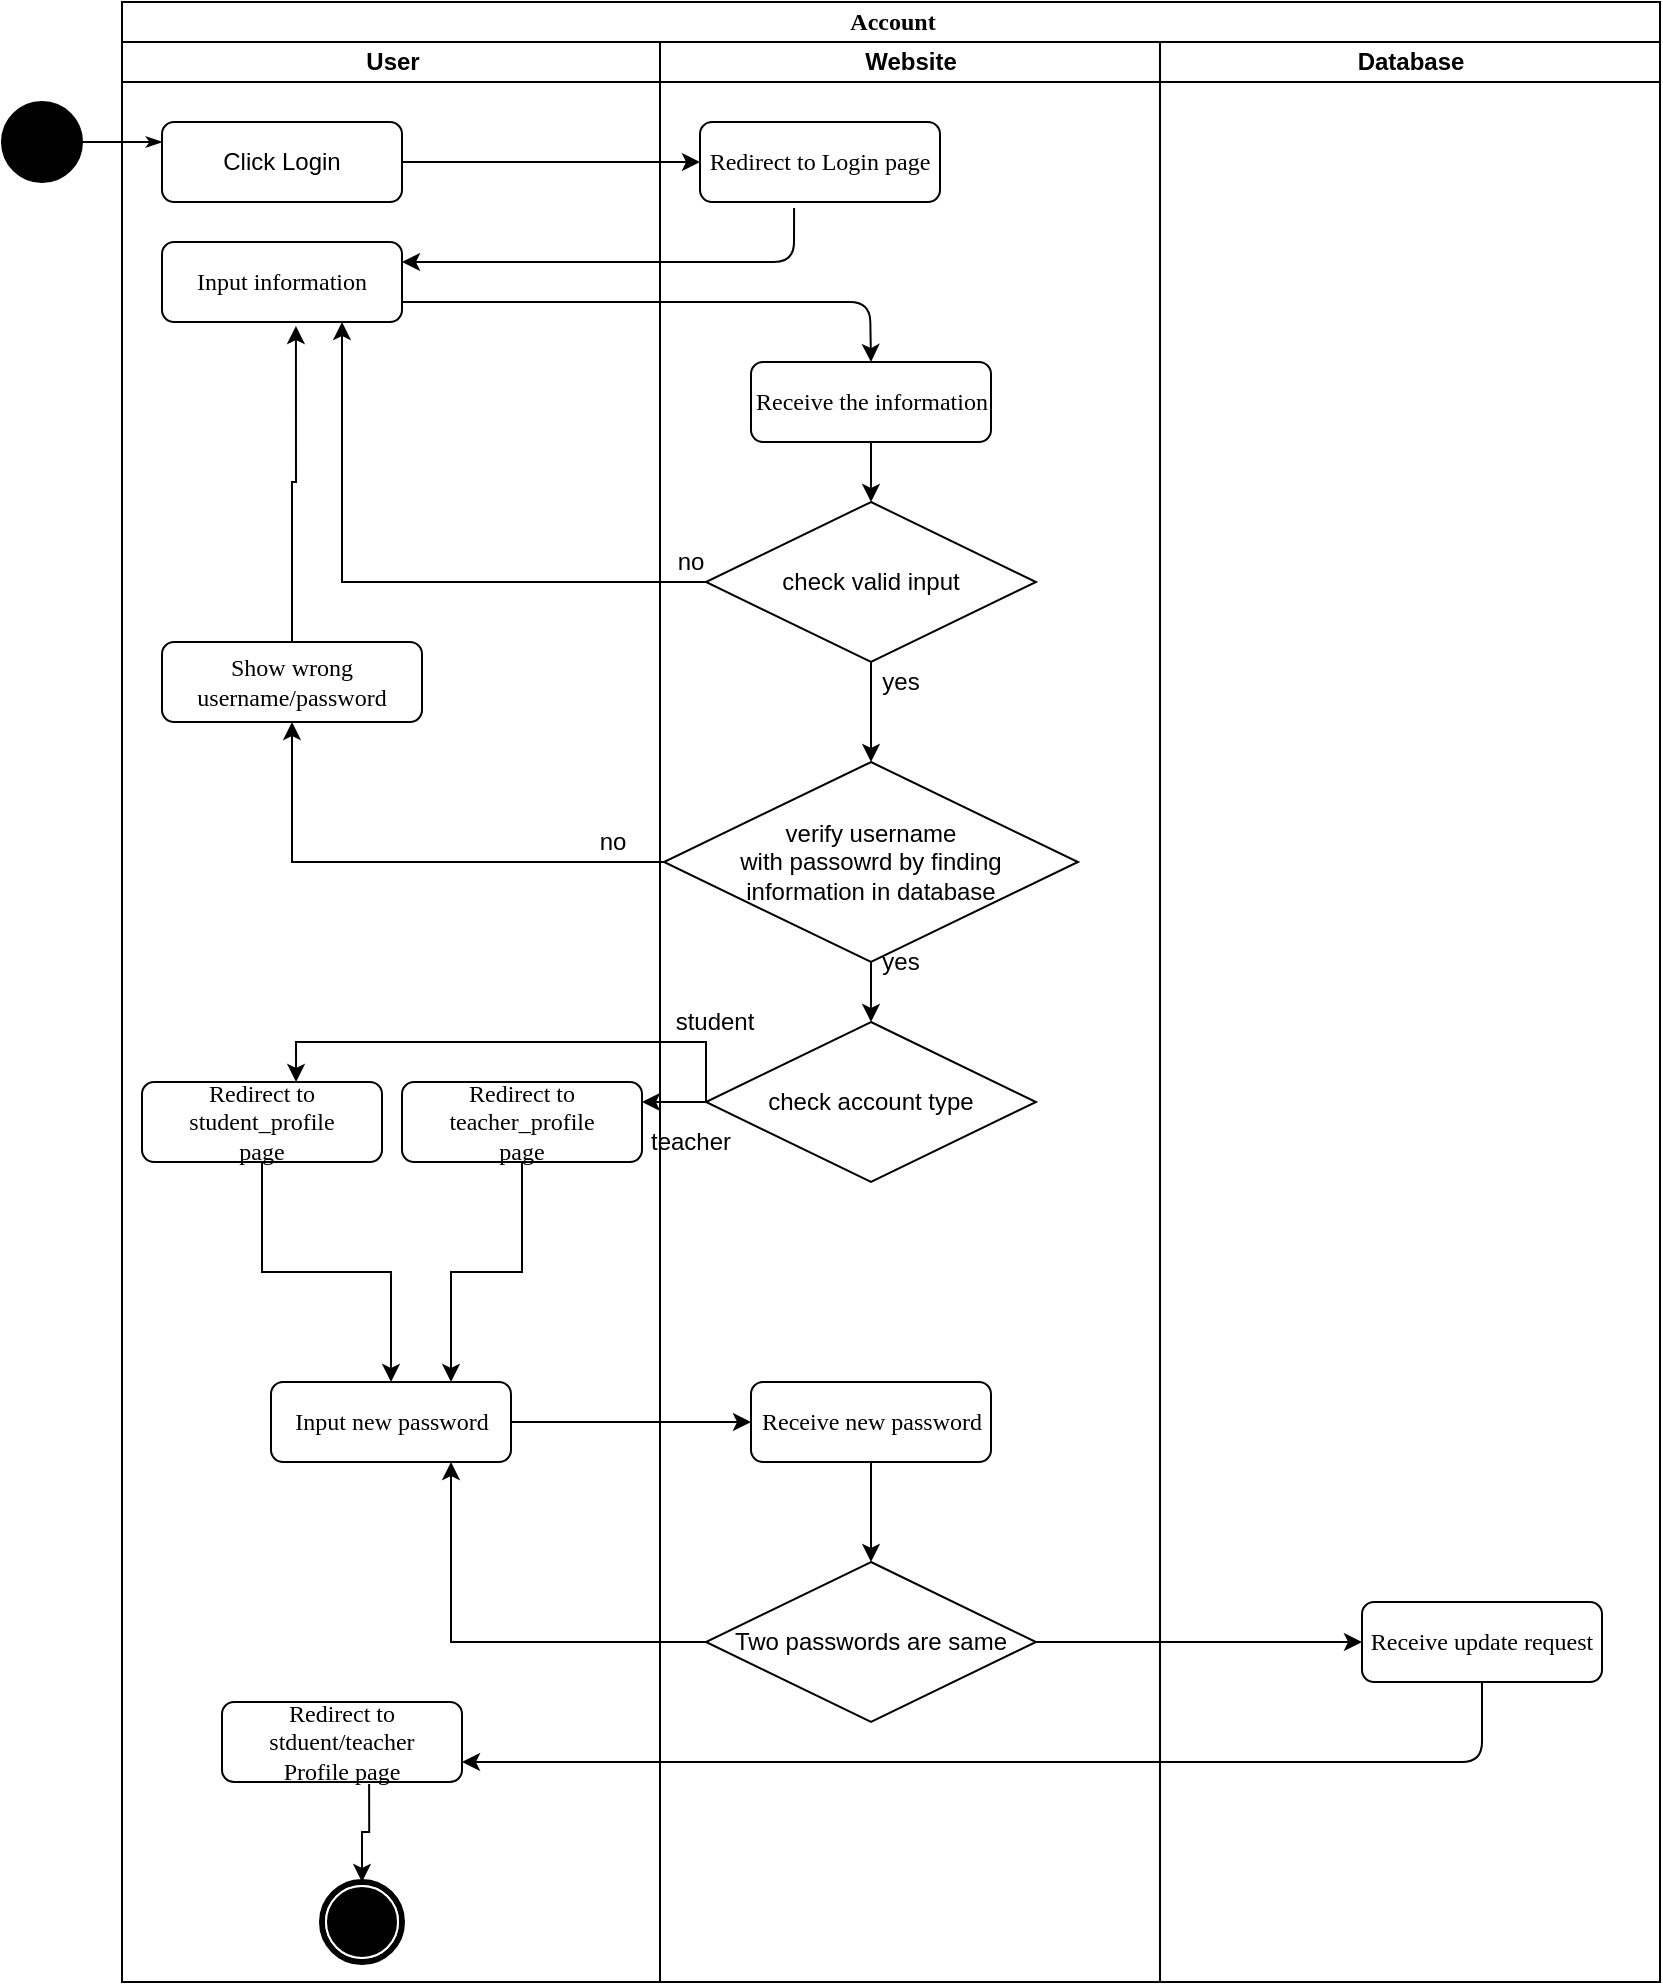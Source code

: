 <mxfile version="13.0.9" type="device"><diagram name="Page-1" id="0783ab3e-0a74-02c8-0abd-f7b4e66b4bec"><mxGraphModel dx="1422" dy="712" grid="1" gridSize="10" guides="1" tooltips="1" connect="1" arrows="1" fold="1" page="1" pageScale="1" pageWidth="850" pageHeight="1100" background="#ffffff" math="0" shadow="0"><root><mxCell id="0"/><mxCell id="1" parent="0"/><mxCell id="1c1d494c118603dd-1" value="Account" style="swimlane;html=1;childLayout=stackLayout;startSize=20;rounded=0;shadow=0;comic=0;labelBackgroundColor=none;strokeWidth=1;fontFamily=Verdana;fontSize=12;align=center;" parent="1" vertex="1"><mxGeometry x="70" y="20" width="769" height="990" as="geometry"/></mxCell><mxCell id="1c1d494c118603dd-2" value="User" style="swimlane;html=1;startSize=20;" parent="1c1d494c118603dd-1" vertex="1"><mxGeometry y="20" width="269" height="970" as="geometry"/></mxCell><mxCell id="eJJc23MWVX-Xf5izc3wK-39" value="&lt;span style=&quot;font-family: &amp;#34;verdana&amp;#34;&quot;&gt;Redirect to student_profile&lt;br&gt;page&lt;br&gt;&lt;/span&gt;" style="rounded=1;whiteSpace=wrap;html=1;" parent="1c1d494c118603dd-2" vertex="1"><mxGeometry x="10" y="520" width="120" height="40" as="geometry"/></mxCell><mxCell id="eJJc23MWVX-Xf5izc3wK-2" value="Click Login" style="rounded=1;whiteSpace=wrap;html=1;" parent="1c1d494c118603dd-2" vertex="1"><mxGeometry x="20" y="40" width="120" height="40" as="geometry"/></mxCell><mxCell id="eJJc23MWVX-Xf5izc3wK-5" value="&lt;span style=&quot;font-family: &amp;#34;verdana&amp;#34;&quot;&gt;Input information&lt;/span&gt;" style="rounded=1;whiteSpace=wrap;html=1;" parent="1c1d494c118603dd-2" vertex="1"><mxGeometry x="20" y="100" width="120" height="40" as="geometry"/></mxCell><mxCell id="cWoVBrIMzy_Hkrl5ZUwe-2" style="edgeStyle=orthogonalEdgeStyle;rounded=0;orthogonalLoop=1;jettySize=auto;html=1;entryX=0.558;entryY=1.05;entryDx=0;entryDy=0;entryPerimeter=0;" edge="1" parent="1c1d494c118603dd-2" source="cWoVBrIMzy_Hkrl5ZUwe-1" target="eJJc23MWVX-Xf5izc3wK-5"><mxGeometry relative="1" as="geometry"/></mxCell><mxCell id="cWoVBrIMzy_Hkrl5ZUwe-1" value="&lt;span style=&quot;font-family: &amp;#34;verdana&amp;#34;&quot;&gt;Show wrong username/password&lt;/span&gt;" style="rounded=1;whiteSpace=wrap;html=1;" vertex="1" parent="1c1d494c118603dd-2"><mxGeometry x="20" y="300" width="130" height="40" as="geometry"/></mxCell><mxCell id="eJJc23MWVX-Xf5izc3wK-54" value="&lt;span style=&quot;font-family: &amp;#34;verdana&amp;#34;&quot;&gt;Redirect to stduent/teacher&lt;br&gt;Profile page&lt;br&gt;&lt;/span&gt;" style="rounded=1;whiteSpace=wrap;html=1;" parent="1c1d494c118603dd-2" vertex="1"><mxGeometry x="50" y="830" width="120" height="40" as="geometry"/></mxCell><mxCell id="60571a20871a0731-5" value="" style="shape=mxgraph.bpmn.shape;html=1;verticalLabelPosition=bottom;labelBackgroundColor=#ffffff;verticalAlign=top;perimeter=ellipsePerimeter;outline=end;symbol=terminate;rounded=0;shadow=0;comic=0;strokeWidth=1;fontFamily=Verdana;fontSize=12;align=center;" parent="1c1d494c118603dd-2" vertex="1"><mxGeometry x="100" y="920" width="40" height="40" as="geometry"/></mxCell><mxCell id="cWoVBrIMzy_Hkrl5ZUwe-12" style="edgeStyle=orthogonalEdgeStyle;rounded=0;orthogonalLoop=1;jettySize=auto;html=1;entryX=0.75;entryY=0;entryDx=0;entryDy=0;" edge="1" parent="1c1d494c118603dd-2" source="cWoVBrIMzy_Hkrl5ZUwe-9" target="eJJc23MWVX-Xf5izc3wK-43"><mxGeometry relative="1" as="geometry"/></mxCell><mxCell id="eJJc23MWVX-Xf5izc3wK-43" value="&lt;span style=&quot;font-family: &amp;#34;verdana&amp;#34;&quot;&gt;Input new password&lt;br&gt;&lt;/span&gt;" style="rounded=1;whiteSpace=wrap;html=1;" parent="1c1d494c118603dd-2" vertex="1"><mxGeometry x="74.5" y="670" width="120" height="40" as="geometry"/></mxCell><mxCell id="cWoVBrIMzy_Hkrl5ZUwe-9" value="&lt;span style=&quot;font-family: &amp;#34;verdana&amp;#34;&quot;&gt;Redirect to teacher_profile&lt;br&gt;page&lt;br&gt;&lt;/span&gt;" style="rounded=1;whiteSpace=wrap;html=1;" vertex="1" parent="1c1d494c118603dd-2"><mxGeometry x="140" y="520" width="120" height="40" as="geometry"/></mxCell><mxCell id="eJJc23MWVX-Xf5izc3wK-20" value="no" style="text;html=1;align=center;verticalAlign=middle;resizable=0;points=[];autosize=1;" parent="1c1d494c118603dd-2" vertex="1"><mxGeometry x="230" y="390" width="30" height="20" as="geometry"/></mxCell><mxCell id="eJJc23MWVX-Xf5izc3wK-35" style="edgeStyle=orthogonalEdgeStyle;rounded=0;orthogonalLoop=1;jettySize=auto;html=1;entryX=0.5;entryY=0;entryDx=0;entryDy=0;exitX=0.613;exitY=1.025;exitDx=0;exitDy=0;exitPerimeter=0;" parent="1c1d494c118603dd-2" source="eJJc23MWVX-Xf5izc3wK-54" target="60571a20871a0731-5" edge="1"><mxGeometry relative="1" as="geometry"><mxPoint x="389" y="830" as="sourcePoint"/></mxGeometry></mxCell><mxCell id="eJJc23MWVX-Xf5izc3wK-44" style="edgeStyle=orthogonalEdgeStyle;rounded=0;orthogonalLoop=1;jettySize=auto;html=1;entryX=0.5;entryY=0;entryDx=0;entryDy=0;" parent="1c1d494c118603dd-2" source="eJJc23MWVX-Xf5izc3wK-39" target="eJJc23MWVX-Xf5izc3wK-43" edge="1"><mxGeometry relative="1" as="geometry"/></mxCell><mxCell id="1c1d494c118603dd-3" value="Website" style="swimlane;html=1;startSize=20;" parent="1c1d494c118603dd-1" vertex="1"><mxGeometry x="269" y="20" width="250" height="970" as="geometry"/></mxCell><mxCell id="cWoVBrIMzy_Hkrl5ZUwe-11" value="teacher" style="text;html=1;align=center;verticalAlign=middle;resizable=0;points=[];autosize=1;" vertex="1" parent="1c1d494c118603dd-3"><mxGeometry x="-15" y="540" width="60" height="20" as="geometry"/></mxCell><mxCell id="eJJc23MWVX-Xf5izc3wK-14" value="no" style="text;html=1;align=center;verticalAlign=middle;resizable=0;points=[];autosize=1;" parent="1c1d494c118603dd-3" vertex="1"><mxGeometry y="250" width="30" height="20" as="geometry"/></mxCell><mxCell id="cWoVBrIMzy_Hkrl5ZUwe-8" value="student" style="text;html=1;align=center;verticalAlign=middle;resizable=0;points=[];autosize=1;" vertex="1" parent="1c1d494c118603dd-3"><mxGeometry x="2" y="480" width="50" height="20" as="geometry"/></mxCell><mxCell id="eJJc23MWVX-Xf5izc3wK-3" value="&lt;span style=&quot;font-family: &amp;#34;verdana&amp;#34;&quot;&gt;Redirect to Login page&lt;/span&gt;" style="rounded=1;whiteSpace=wrap;html=1;" parent="1c1d494c118603dd-3" vertex="1"><mxGeometry x="20" y="40" width="120" height="40" as="geometry"/></mxCell><mxCell id="eJJc23MWVX-Xf5izc3wK-11" value="check valid input" style="rhombus;whiteSpace=wrap;html=1;" parent="1c1d494c118603dd-3" vertex="1"><mxGeometry x="23" y="230" width="165" height="80" as="geometry"/></mxCell><mxCell id="eJJc23MWVX-Xf5izc3wK-12" style="edgeStyle=orthogonalEdgeStyle;rounded=0;orthogonalLoop=1;jettySize=auto;html=1;entryX=0.5;entryY=0;entryDx=0;entryDy=0;" parent="1c1d494c118603dd-3" source="eJJc23MWVX-Xf5izc3wK-9" target="eJJc23MWVX-Xf5izc3wK-11" edge="1"><mxGeometry relative="1" as="geometry"/></mxCell><mxCell id="eJJc23MWVX-Xf5izc3wK-9" value="&lt;span style=&quot;font-family: &amp;#34;verdana&amp;#34;&quot;&gt;Receive the information&lt;/span&gt;" style="rounded=1;whiteSpace=wrap;html=1;" parent="1c1d494c118603dd-3" vertex="1"><mxGeometry x="45.5" y="160" width="120" height="40" as="geometry"/></mxCell><mxCell id="eJJc23MWVX-Xf5izc3wK-48" style="edgeStyle=orthogonalEdgeStyle;rounded=0;orthogonalLoop=1;jettySize=auto;html=1;entryX=0.5;entryY=0;entryDx=0;entryDy=0;" parent="1c1d494c118603dd-3" source="eJJc23MWVX-Xf5izc3wK-45" target="eJJc23MWVX-Xf5izc3wK-47" edge="1"><mxGeometry relative="1" as="geometry"/></mxCell><mxCell id="cWoVBrIMzy_Hkrl5ZUwe-4" style="edgeStyle=orthogonalEdgeStyle;rounded=0;orthogonalLoop=1;jettySize=auto;html=1;entryX=0.5;entryY=0;entryDx=0;entryDy=0;" edge="1" parent="1c1d494c118603dd-3" source="eJJc23MWVX-Xf5izc3wK-37" target="cWoVBrIMzy_Hkrl5ZUwe-3"><mxGeometry relative="1" as="geometry"/></mxCell><mxCell id="eJJc23MWVX-Xf5izc3wK-37" value="verify username&lt;br&gt;with passowrd by finding&lt;br&gt;information in database" style="rhombus;whiteSpace=wrap;html=1;" parent="1c1d494c118603dd-3" vertex="1"><mxGeometry x="2" y="360" width="207" height="100" as="geometry"/></mxCell><mxCell id="eJJc23MWVX-Xf5izc3wK-47" value="Two passwords are same" style="rhombus;whiteSpace=wrap;html=1;" parent="1c1d494c118603dd-3" vertex="1"><mxGeometry x="23" y="760" width="165" height="80" as="geometry"/></mxCell><mxCell id="eJJc23MWVX-Xf5izc3wK-21" value="yes" style="text;html=1;align=center;verticalAlign=middle;resizable=0;points=[];autosize=1;" parent="1c1d494c118603dd-3" vertex="1"><mxGeometry x="105" y="310" width="30" height="20" as="geometry"/></mxCell><mxCell id="eJJc23MWVX-Xf5izc3wK-45" value="&lt;span style=&quot;font-family: &amp;#34;verdana&amp;#34;&quot;&gt;Receive new password&lt;br&gt;&lt;/span&gt;" style="rounded=1;whiteSpace=wrap;html=1;" parent="1c1d494c118603dd-3" vertex="1"><mxGeometry x="45.5" y="670" width="120" height="40" as="geometry"/></mxCell><mxCell id="cWoVBrIMzy_Hkrl5ZUwe-3" value="check account type" style="rhombus;whiteSpace=wrap;html=1;" vertex="1" parent="1c1d494c118603dd-3"><mxGeometry x="23" y="490" width="165" height="80" as="geometry"/></mxCell><mxCell id="eJJc23MWVX-Xf5izc3wK-42" value="yes" style="text;html=1;align=center;verticalAlign=middle;resizable=0;points=[];autosize=1;" parent="1c1d494c118603dd-3" vertex="1"><mxGeometry x="105" y="450" width="30" height="20" as="geometry"/></mxCell><mxCell id="eJJc23MWVX-Xf5izc3wK-16" style="edgeStyle=orthogonalEdgeStyle;rounded=0;orthogonalLoop=1;jettySize=auto;html=1;entryX=0.5;entryY=0;entryDx=0;entryDy=0;exitX=0.5;exitY=1;exitDx=0;exitDy=0;" parent="1c1d494c118603dd-3" source="eJJc23MWVX-Xf5izc3wK-11" target="eJJc23MWVX-Xf5izc3wK-37" edge="1"><mxGeometry relative="1" as="geometry"><mxPoint x="315" y="270" as="targetPoint"/></mxGeometry></mxCell><mxCell id="1c1d494c118603dd-4" value="Database" style="swimlane;html=1;startSize=20;" parent="1c1d494c118603dd-1" vertex="1"><mxGeometry x="519" y="20" width="250" height="970" as="geometry"/></mxCell><mxCell id="eJJc23MWVX-Xf5izc3wK-51" value="&lt;span style=&quot;font-family: &amp;#34;verdana&amp;#34;&quot;&gt;Receive update request&lt;br&gt;&lt;/span&gt;" style="rounded=1;whiteSpace=wrap;html=1;" parent="1c1d494c118603dd-4" vertex="1"><mxGeometry x="101" y="780" width="120" height="40" as="geometry"/></mxCell><mxCell id="eJJc23MWVX-Xf5izc3wK-4" style="edgeStyle=orthogonalEdgeStyle;rounded=0;orthogonalLoop=1;jettySize=auto;html=1;entryX=0;entryY=0.5;entryDx=0;entryDy=0;" parent="1c1d494c118603dd-1" source="eJJc23MWVX-Xf5izc3wK-2" target="eJJc23MWVX-Xf5izc3wK-3" edge="1"><mxGeometry relative="1" as="geometry"/></mxCell><mxCell id="eJJc23MWVX-Xf5izc3wK-8" value="" style="endArrow=classic;html=1;exitX=0.392;exitY=1.075;exitDx=0;exitDy=0;exitPerimeter=0;entryX=1;entryY=0.25;entryDx=0;entryDy=0;" parent="1c1d494c118603dd-1" source="eJJc23MWVX-Xf5izc3wK-3" target="eJJc23MWVX-Xf5izc3wK-5" edge="1"><mxGeometry width="50" height="50" relative="1" as="geometry"><mxPoint x="330" y="270" as="sourcePoint"/><mxPoint x="380" y="220" as="targetPoint"/><Array as="points"><mxPoint x="336" y="130"/></Array></mxGeometry></mxCell><mxCell id="eJJc23MWVX-Xf5izc3wK-10" value="" style="endArrow=classic;html=1;exitX=1;exitY=0.75;exitDx=0;exitDy=0;entryX=0.5;entryY=0;entryDx=0;entryDy=0;" parent="1c1d494c118603dd-1" source="eJJc23MWVX-Xf5izc3wK-5" target="eJJc23MWVX-Xf5izc3wK-9" edge="1"><mxGeometry width="50" height="50" relative="1" as="geometry"><mxPoint x="330" y="270" as="sourcePoint"/><mxPoint x="380" y="220" as="targetPoint"/><Array as="points"><mxPoint x="374" y="150"/></Array></mxGeometry></mxCell><mxCell id="eJJc23MWVX-Xf5izc3wK-13" style="edgeStyle=orthogonalEdgeStyle;rounded=0;orthogonalLoop=1;jettySize=auto;html=1;exitX=0;exitY=0.5;exitDx=0;exitDy=0;entryX=0.75;entryY=1;entryDx=0;entryDy=0;" parent="1c1d494c118603dd-1" source="eJJc23MWVX-Xf5izc3wK-11" target="eJJc23MWVX-Xf5izc3wK-5" edge="1"><mxGeometry relative="1" as="geometry"/></mxCell><mxCell id="eJJc23MWVX-Xf5izc3wK-19" style="edgeStyle=orthogonalEdgeStyle;rounded=0;orthogonalLoop=1;jettySize=auto;html=1;exitX=0;exitY=0.5;exitDx=0;exitDy=0;entryX=0.5;entryY=1;entryDx=0;entryDy=0;" parent="1c1d494c118603dd-1" source="eJJc23MWVX-Xf5izc3wK-37" target="cWoVBrIMzy_Hkrl5ZUwe-1" edge="1"><mxGeometry relative="1" as="geometry"><mxPoint x="292" y="470" as="sourcePoint"/><mxPoint x="80" y="360" as="targetPoint"/></mxGeometry></mxCell><mxCell id="eJJc23MWVX-Xf5izc3wK-46" style="edgeStyle=orthogonalEdgeStyle;rounded=0;orthogonalLoop=1;jettySize=auto;html=1;entryX=0;entryY=0.5;entryDx=0;entryDy=0;" parent="1c1d494c118603dd-1" source="eJJc23MWVX-Xf5izc3wK-43" target="eJJc23MWVX-Xf5izc3wK-45" edge="1"><mxGeometry relative="1" as="geometry"/></mxCell><mxCell id="eJJc23MWVX-Xf5izc3wK-49" style="edgeStyle=orthogonalEdgeStyle;rounded=0;orthogonalLoop=1;jettySize=auto;html=1;entryX=0.75;entryY=1;entryDx=0;entryDy=0;" parent="1c1d494c118603dd-1" source="eJJc23MWVX-Xf5izc3wK-47" target="eJJc23MWVX-Xf5izc3wK-43" edge="1"><mxGeometry relative="1" as="geometry"/></mxCell><mxCell id="eJJc23MWVX-Xf5izc3wK-52" style="edgeStyle=orthogonalEdgeStyle;rounded=0;orthogonalLoop=1;jettySize=auto;html=1;entryX=0;entryY=0.5;entryDx=0;entryDy=0;" parent="1c1d494c118603dd-1" source="eJJc23MWVX-Xf5izc3wK-47" target="eJJc23MWVX-Xf5izc3wK-51" edge="1"><mxGeometry relative="1" as="geometry"/></mxCell><mxCell id="cWoVBrIMzy_Hkrl5ZUwe-5" style="edgeStyle=orthogonalEdgeStyle;rounded=0;orthogonalLoop=1;jettySize=auto;html=1;entryX=0.642;entryY=0;entryDx=0;entryDy=0;entryPerimeter=0;exitX=0;exitY=0.5;exitDx=0;exitDy=0;" edge="1" parent="1c1d494c118603dd-1" source="cWoVBrIMzy_Hkrl5ZUwe-3" target="eJJc23MWVX-Xf5izc3wK-39"><mxGeometry relative="1" as="geometry"><Array as="points"><mxPoint x="292" y="520"/><mxPoint x="87" y="520"/></Array></mxGeometry></mxCell><mxCell id="cWoVBrIMzy_Hkrl5ZUwe-10" style="edgeStyle=orthogonalEdgeStyle;rounded=0;orthogonalLoop=1;jettySize=auto;html=1;entryX=1;entryY=0.25;entryDx=0;entryDy=0;" edge="1" parent="1c1d494c118603dd-1" source="cWoVBrIMzy_Hkrl5ZUwe-3" target="cWoVBrIMzy_Hkrl5ZUwe-9"><mxGeometry relative="1" as="geometry"/></mxCell><mxCell id="cWoVBrIMzy_Hkrl5ZUwe-14" value="" style="endArrow=classic;html=1;entryX=1;entryY=0.75;entryDx=0;entryDy=0;exitX=0.5;exitY=1;exitDx=0;exitDy=0;" edge="1" parent="1c1d494c118603dd-1" source="eJJc23MWVX-Xf5izc3wK-51" target="eJJc23MWVX-Xf5izc3wK-54"><mxGeometry width="50" height="50" relative="1" as="geometry"><mxPoint x="330" y="670" as="sourcePoint"/><mxPoint x="380" y="620" as="targetPoint"/><Array as="points"><mxPoint x="680" y="880"/></Array></mxGeometry></mxCell><mxCell id="60571a20871a0731-4" value="" style="ellipse;whiteSpace=wrap;html=1;rounded=0;shadow=0;comic=0;labelBackgroundColor=none;strokeWidth=1;fillColor=#000000;fontFamily=Verdana;fontSize=12;align=center;" parent="1" vertex="1"><mxGeometry x="10" y="70" width="40" height="40" as="geometry"/></mxCell><mxCell id="1c1d494c118603dd-27" style="edgeStyle=orthogonalEdgeStyle;rounded=0;html=1;labelBackgroundColor=none;startArrow=none;startFill=0;startSize=5;endArrow=classicThin;endFill=1;endSize=5;jettySize=auto;orthogonalLoop=1;strokeWidth=1;fontFamily=Verdana;fontSize=12;entryX=0;entryY=0.25;entryDx=0;entryDy=0;" parent="1" source="60571a20871a0731-4" target="eJJc23MWVX-Xf5izc3wK-2" edge="1"><mxGeometry relative="1" as="geometry"><mxPoint x="90" y="90" as="targetPoint"/></mxGeometry></mxCell></root></mxGraphModel></diagram></mxfile>